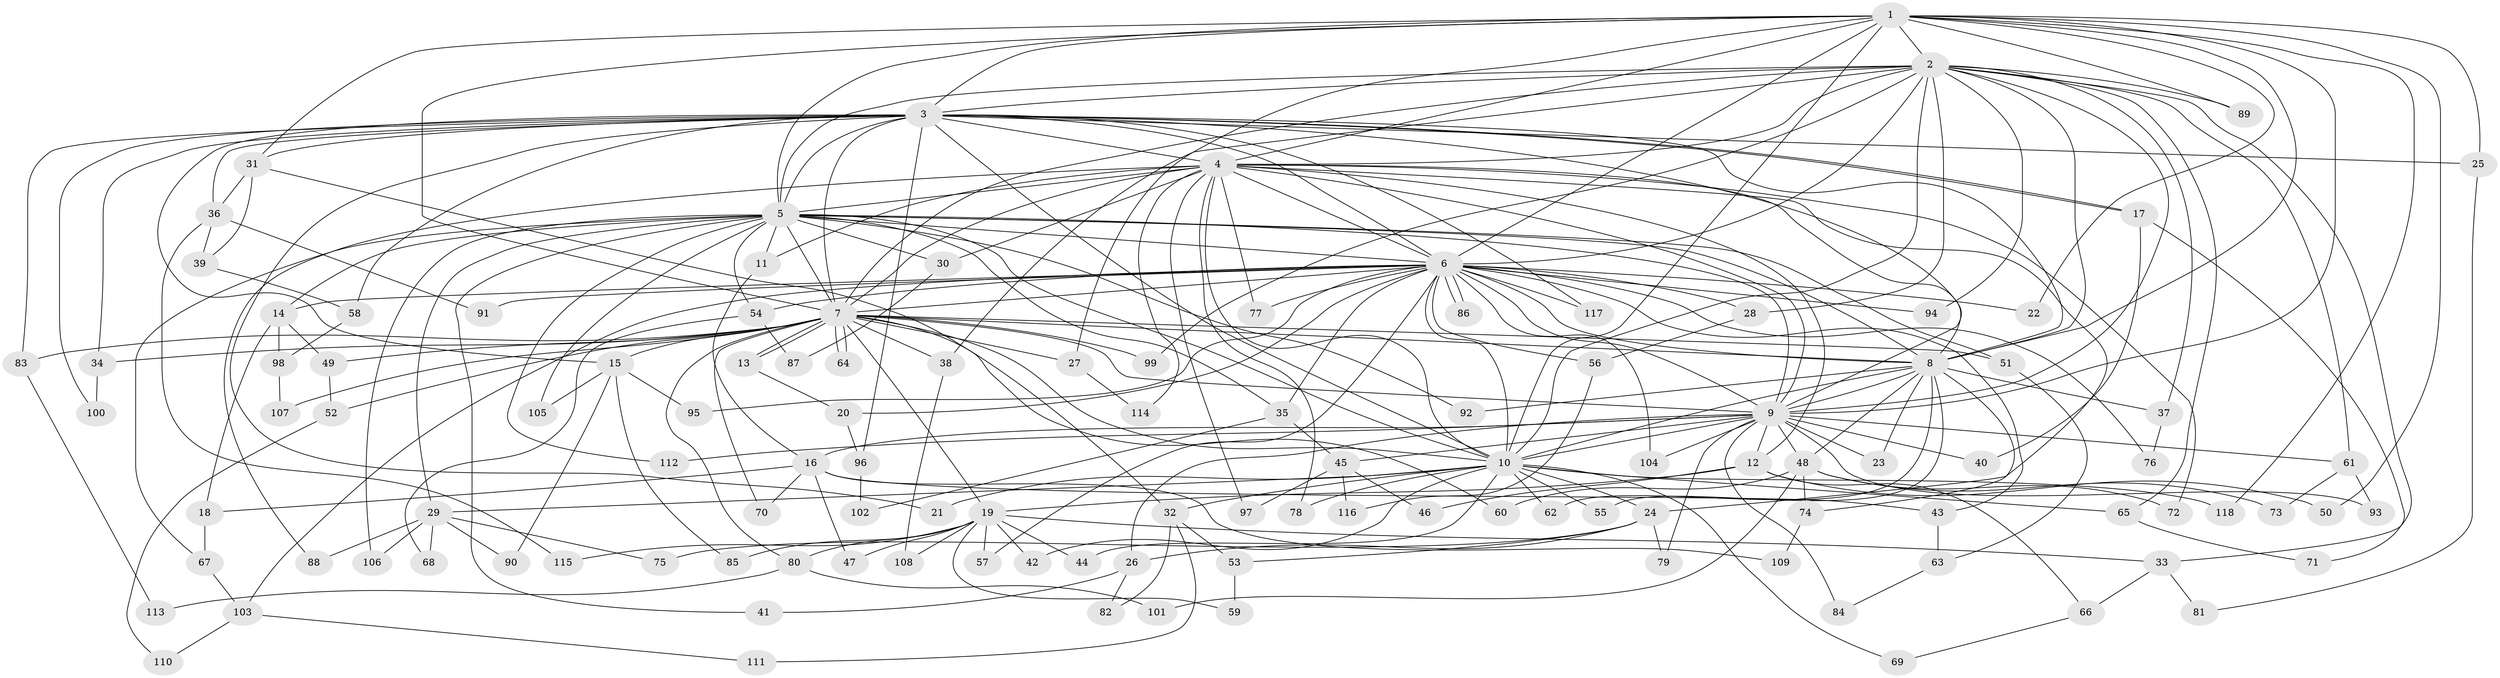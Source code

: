 // coarse degree distribution, {13: 0.011494252873563218, 16: 0.011494252873563218, 25: 0.011494252873563218, 17: 0.022988505747126436, 29: 0.011494252873563218, 26: 0.011494252873563218, 22: 0.011494252873563218, 3: 0.20689655172413793, 7: 0.034482758620689655, 4: 0.10344827586206896, 5: 0.034482758620689655, 6: 0.04597701149425287, 12: 0.011494252873563218, 2: 0.45977011494252873, 1: 0.011494252873563218}
// Generated by graph-tools (version 1.1) at 2025/51/02/27/25 19:51:42]
// undirected, 118 vertices, 261 edges
graph export_dot {
graph [start="1"]
  node [color=gray90,style=filled];
  1;
  2;
  3;
  4;
  5;
  6;
  7;
  8;
  9;
  10;
  11;
  12;
  13;
  14;
  15;
  16;
  17;
  18;
  19;
  20;
  21;
  22;
  23;
  24;
  25;
  26;
  27;
  28;
  29;
  30;
  31;
  32;
  33;
  34;
  35;
  36;
  37;
  38;
  39;
  40;
  41;
  42;
  43;
  44;
  45;
  46;
  47;
  48;
  49;
  50;
  51;
  52;
  53;
  54;
  55;
  56;
  57;
  58;
  59;
  60;
  61;
  62;
  63;
  64;
  65;
  66;
  67;
  68;
  69;
  70;
  71;
  72;
  73;
  74;
  75;
  76;
  77;
  78;
  79;
  80;
  81;
  82;
  83;
  84;
  85;
  86;
  87;
  88;
  89;
  90;
  91;
  92;
  93;
  94;
  95;
  96;
  97;
  98;
  99;
  100;
  101;
  102;
  103;
  104;
  105;
  106;
  107;
  108;
  109;
  110;
  111;
  112;
  113;
  114;
  115;
  116;
  117;
  118;
  1 -- 2;
  1 -- 3;
  1 -- 4;
  1 -- 5;
  1 -- 6;
  1 -- 7;
  1 -- 8;
  1 -- 9;
  1 -- 10;
  1 -- 22;
  1 -- 25;
  1 -- 27;
  1 -- 31;
  1 -- 50;
  1 -- 89;
  1 -- 118;
  2 -- 3;
  2 -- 4;
  2 -- 5;
  2 -- 6;
  2 -- 7;
  2 -- 8;
  2 -- 9;
  2 -- 10;
  2 -- 28;
  2 -- 33;
  2 -- 37;
  2 -- 38;
  2 -- 61;
  2 -- 65;
  2 -- 89;
  2 -- 94;
  2 -- 99;
  3 -- 4;
  3 -- 5;
  3 -- 6;
  3 -- 7;
  3 -- 8;
  3 -- 9;
  3 -- 10;
  3 -- 15;
  3 -- 17;
  3 -- 17;
  3 -- 21;
  3 -- 25;
  3 -- 31;
  3 -- 34;
  3 -- 36;
  3 -- 58;
  3 -- 83;
  3 -- 96;
  3 -- 100;
  3 -- 117;
  4 -- 5;
  4 -- 6;
  4 -- 7;
  4 -- 8;
  4 -- 9;
  4 -- 10;
  4 -- 11;
  4 -- 12;
  4 -- 24;
  4 -- 30;
  4 -- 72;
  4 -- 77;
  4 -- 78;
  4 -- 88;
  4 -- 97;
  4 -- 114;
  5 -- 6;
  5 -- 7;
  5 -- 8;
  5 -- 9;
  5 -- 10;
  5 -- 11;
  5 -- 14;
  5 -- 29;
  5 -- 30;
  5 -- 35;
  5 -- 41;
  5 -- 51;
  5 -- 54;
  5 -- 67;
  5 -- 92;
  5 -- 105;
  5 -- 106;
  5 -- 112;
  6 -- 7;
  6 -- 8;
  6 -- 9;
  6 -- 10;
  6 -- 14;
  6 -- 20;
  6 -- 22;
  6 -- 28;
  6 -- 35;
  6 -- 43;
  6 -- 54;
  6 -- 56;
  6 -- 57;
  6 -- 76;
  6 -- 77;
  6 -- 86;
  6 -- 86;
  6 -- 91;
  6 -- 94;
  6 -- 95;
  6 -- 103;
  6 -- 104;
  6 -- 117;
  7 -- 8;
  7 -- 9;
  7 -- 10;
  7 -- 13;
  7 -- 13;
  7 -- 15;
  7 -- 19;
  7 -- 27;
  7 -- 34;
  7 -- 38;
  7 -- 49;
  7 -- 51;
  7 -- 52;
  7 -- 60;
  7 -- 64;
  7 -- 64;
  7 -- 70;
  7 -- 80;
  7 -- 83;
  7 -- 99;
  7 -- 107;
  8 -- 9;
  8 -- 10;
  8 -- 23;
  8 -- 37;
  8 -- 48;
  8 -- 55;
  8 -- 62;
  8 -- 74;
  8 -- 92;
  9 -- 10;
  9 -- 12;
  9 -- 16;
  9 -- 23;
  9 -- 26;
  9 -- 40;
  9 -- 45;
  9 -- 48;
  9 -- 61;
  9 -- 79;
  9 -- 84;
  9 -- 93;
  9 -- 104;
  9 -- 112;
  10 -- 21;
  10 -- 24;
  10 -- 29;
  10 -- 32;
  10 -- 42;
  10 -- 44;
  10 -- 55;
  10 -- 62;
  10 -- 65;
  10 -- 69;
  10 -- 78;
  10 -- 118;
  11 -- 16;
  12 -- 19;
  12 -- 46;
  12 -- 50;
  12 -- 66;
  13 -- 20;
  14 -- 18;
  14 -- 49;
  14 -- 98;
  15 -- 85;
  15 -- 90;
  15 -- 95;
  15 -- 105;
  16 -- 18;
  16 -- 43;
  16 -- 47;
  16 -- 70;
  16 -- 109;
  17 -- 40;
  17 -- 71;
  18 -- 67;
  19 -- 33;
  19 -- 42;
  19 -- 44;
  19 -- 47;
  19 -- 57;
  19 -- 59;
  19 -- 80;
  19 -- 85;
  19 -- 108;
  19 -- 115;
  20 -- 96;
  24 -- 26;
  24 -- 53;
  24 -- 75;
  24 -- 79;
  25 -- 81;
  26 -- 41;
  26 -- 82;
  27 -- 114;
  28 -- 56;
  29 -- 68;
  29 -- 75;
  29 -- 88;
  29 -- 90;
  29 -- 106;
  30 -- 87;
  31 -- 32;
  31 -- 36;
  31 -- 39;
  32 -- 53;
  32 -- 82;
  32 -- 111;
  33 -- 66;
  33 -- 81;
  34 -- 100;
  35 -- 45;
  35 -- 102;
  36 -- 39;
  36 -- 91;
  36 -- 115;
  37 -- 76;
  38 -- 108;
  39 -- 58;
  43 -- 63;
  45 -- 46;
  45 -- 97;
  45 -- 116;
  48 -- 60;
  48 -- 72;
  48 -- 73;
  48 -- 74;
  48 -- 101;
  49 -- 52;
  51 -- 63;
  52 -- 110;
  53 -- 59;
  54 -- 68;
  54 -- 87;
  56 -- 116;
  58 -- 98;
  61 -- 73;
  61 -- 93;
  63 -- 84;
  65 -- 71;
  66 -- 69;
  67 -- 103;
  74 -- 109;
  80 -- 101;
  80 -- 113;
  83 -- 113;
  96 -- 102;
  98 -- 107;
  103 -- 110;
  103 -- 111;
}
